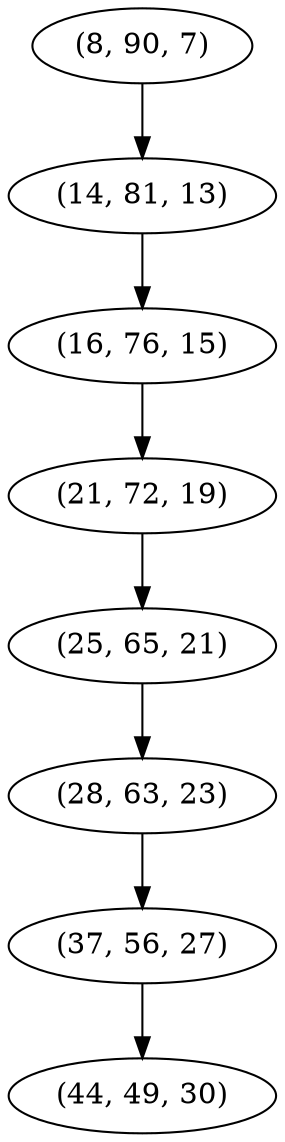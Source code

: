 digraph tree {
    "(8, 90, 7)";
    "(14, 81, 13)";
    "(16, 76, 15)";
    "(21, 72, 19)";
    "(25, 65, 21)";
    "(28, 63, 23)";
    "(37, 56, 27)";
    "(44, 49, 30)";
    "(8, 90, 7)" -> "(14, 81, 13)";
    "(14, 81, 13)" -> "(16, 76, 15)";
    "(16, 76, 15)" -> "(21, 72, 19)";
    "(21, 72, 19)" -> "(25, 65, 21)";
    "(25, 65, 21)" -> "(28, 63, 23)";
    "(28, 63, 23)" -> "(37, 56, 27)";
    "(37, 56, 27)" -> "(44, 49, 30)";
}
